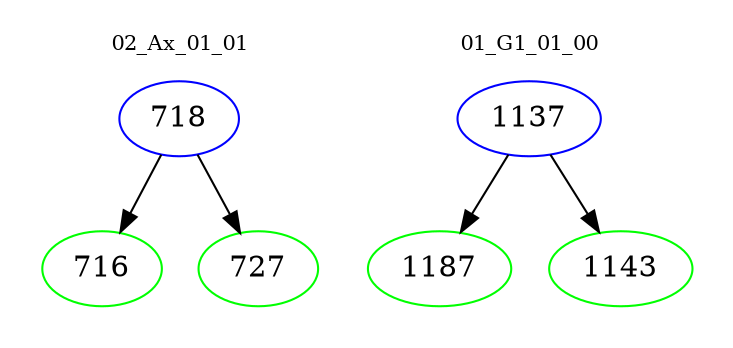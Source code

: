 digraph{
subgraph cluster_0 {
color = white
label = "02_Ax_01_01";
fontsize=10;
T0_718 [label="718", color="blue"]
T0_718 -> T0_716 [color="black"]
T0_716 [label="716", color="green"]
T0_718 -> T0_727 [color="black"]
T0_727 [label="727", color="green"]
}
subgraph cluster_1 {
color = white
label = "01_G1_01_00";
fontsize=10;
T1_1137 [label="1137", color="blue"]
T1_1137 -> T1_1187 [color="black"]
T1_1187 [label="1187", color="green"]
T1_1137 -> T1_1143 [color="black"]
T1_1143 [label="1143", color="green"]
}
}
